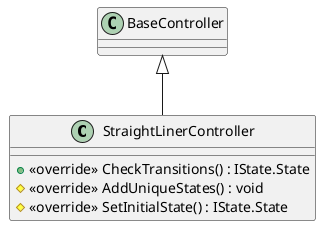 @startuml
class StraightLinerController {
    + <<override>> CheckTransitions() : IState.State
    # <<override>> AddUniqueStates() : void
    # <<override>> SetInitialState() : IState.State
}
BaseController <|-- StraightLinerController
@enduml
